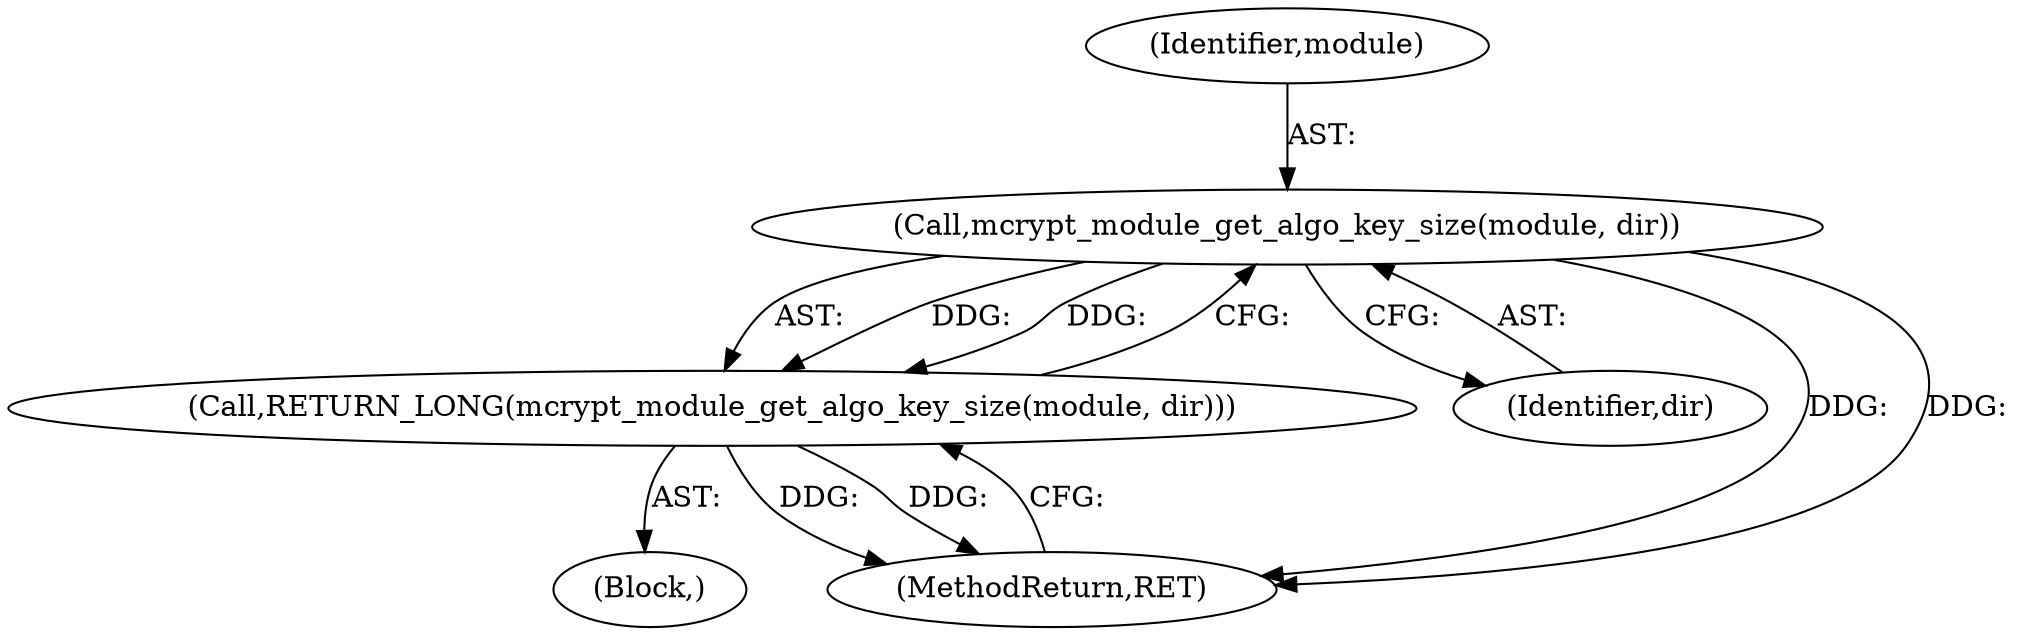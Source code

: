 digraph "0_php-src_6c5211a0cef0cc2854eaa387e0eb036e012904d0?w=1_10@API" {
"1000106" [label="(Call,mcrypt_module_get_algo_key_size(module, dir))"];
"1000105" [label="(Call,RETURN_LONG(mcrypt_module_get_algo_key_size(module, dir)))"];
"1000107" [label="(Identifier,module)"];
"1000105" [label="(Call,RETURN_LONG(mcrypt_module_get_algo_key_size(module, dir)))"];
"1000102" [label="(Block,)"];
"1000108" [label="(Identifier,dir)"];
"1000109" [label="(MethodReturn,RET)"];
"1000106" [label="(Call,mcrypt_module_get_algo_key_size(module, dir))"];
"1000106" -> "1000105"  [label="AST: "];
"1000106" -> "1000108"  [label="CFG: "];
"1000107" -> "1000106"  [label="AST: "];
"1000108" -> "1000106"  [label="AST: "];
"1000105" -> "1000106"  [label="CFG: "];
"1000106" -> "1000109"  [label="DDG: "];
"1000106" -> "1000109"  [label="DDG: "];
"1000106" -> "1000105"  [label="DDG: "];
"1000106" -> "1000105"  [label="DDG: "];
"1000105" -> "1000102"  [label="AST: "];
"1000109" -> "1000105"  [label="CFG: "];
"1000105" -> "1000109"  [label="DDG: "];
"1000105" -> "1000109"  [label="DDG: "];
}
